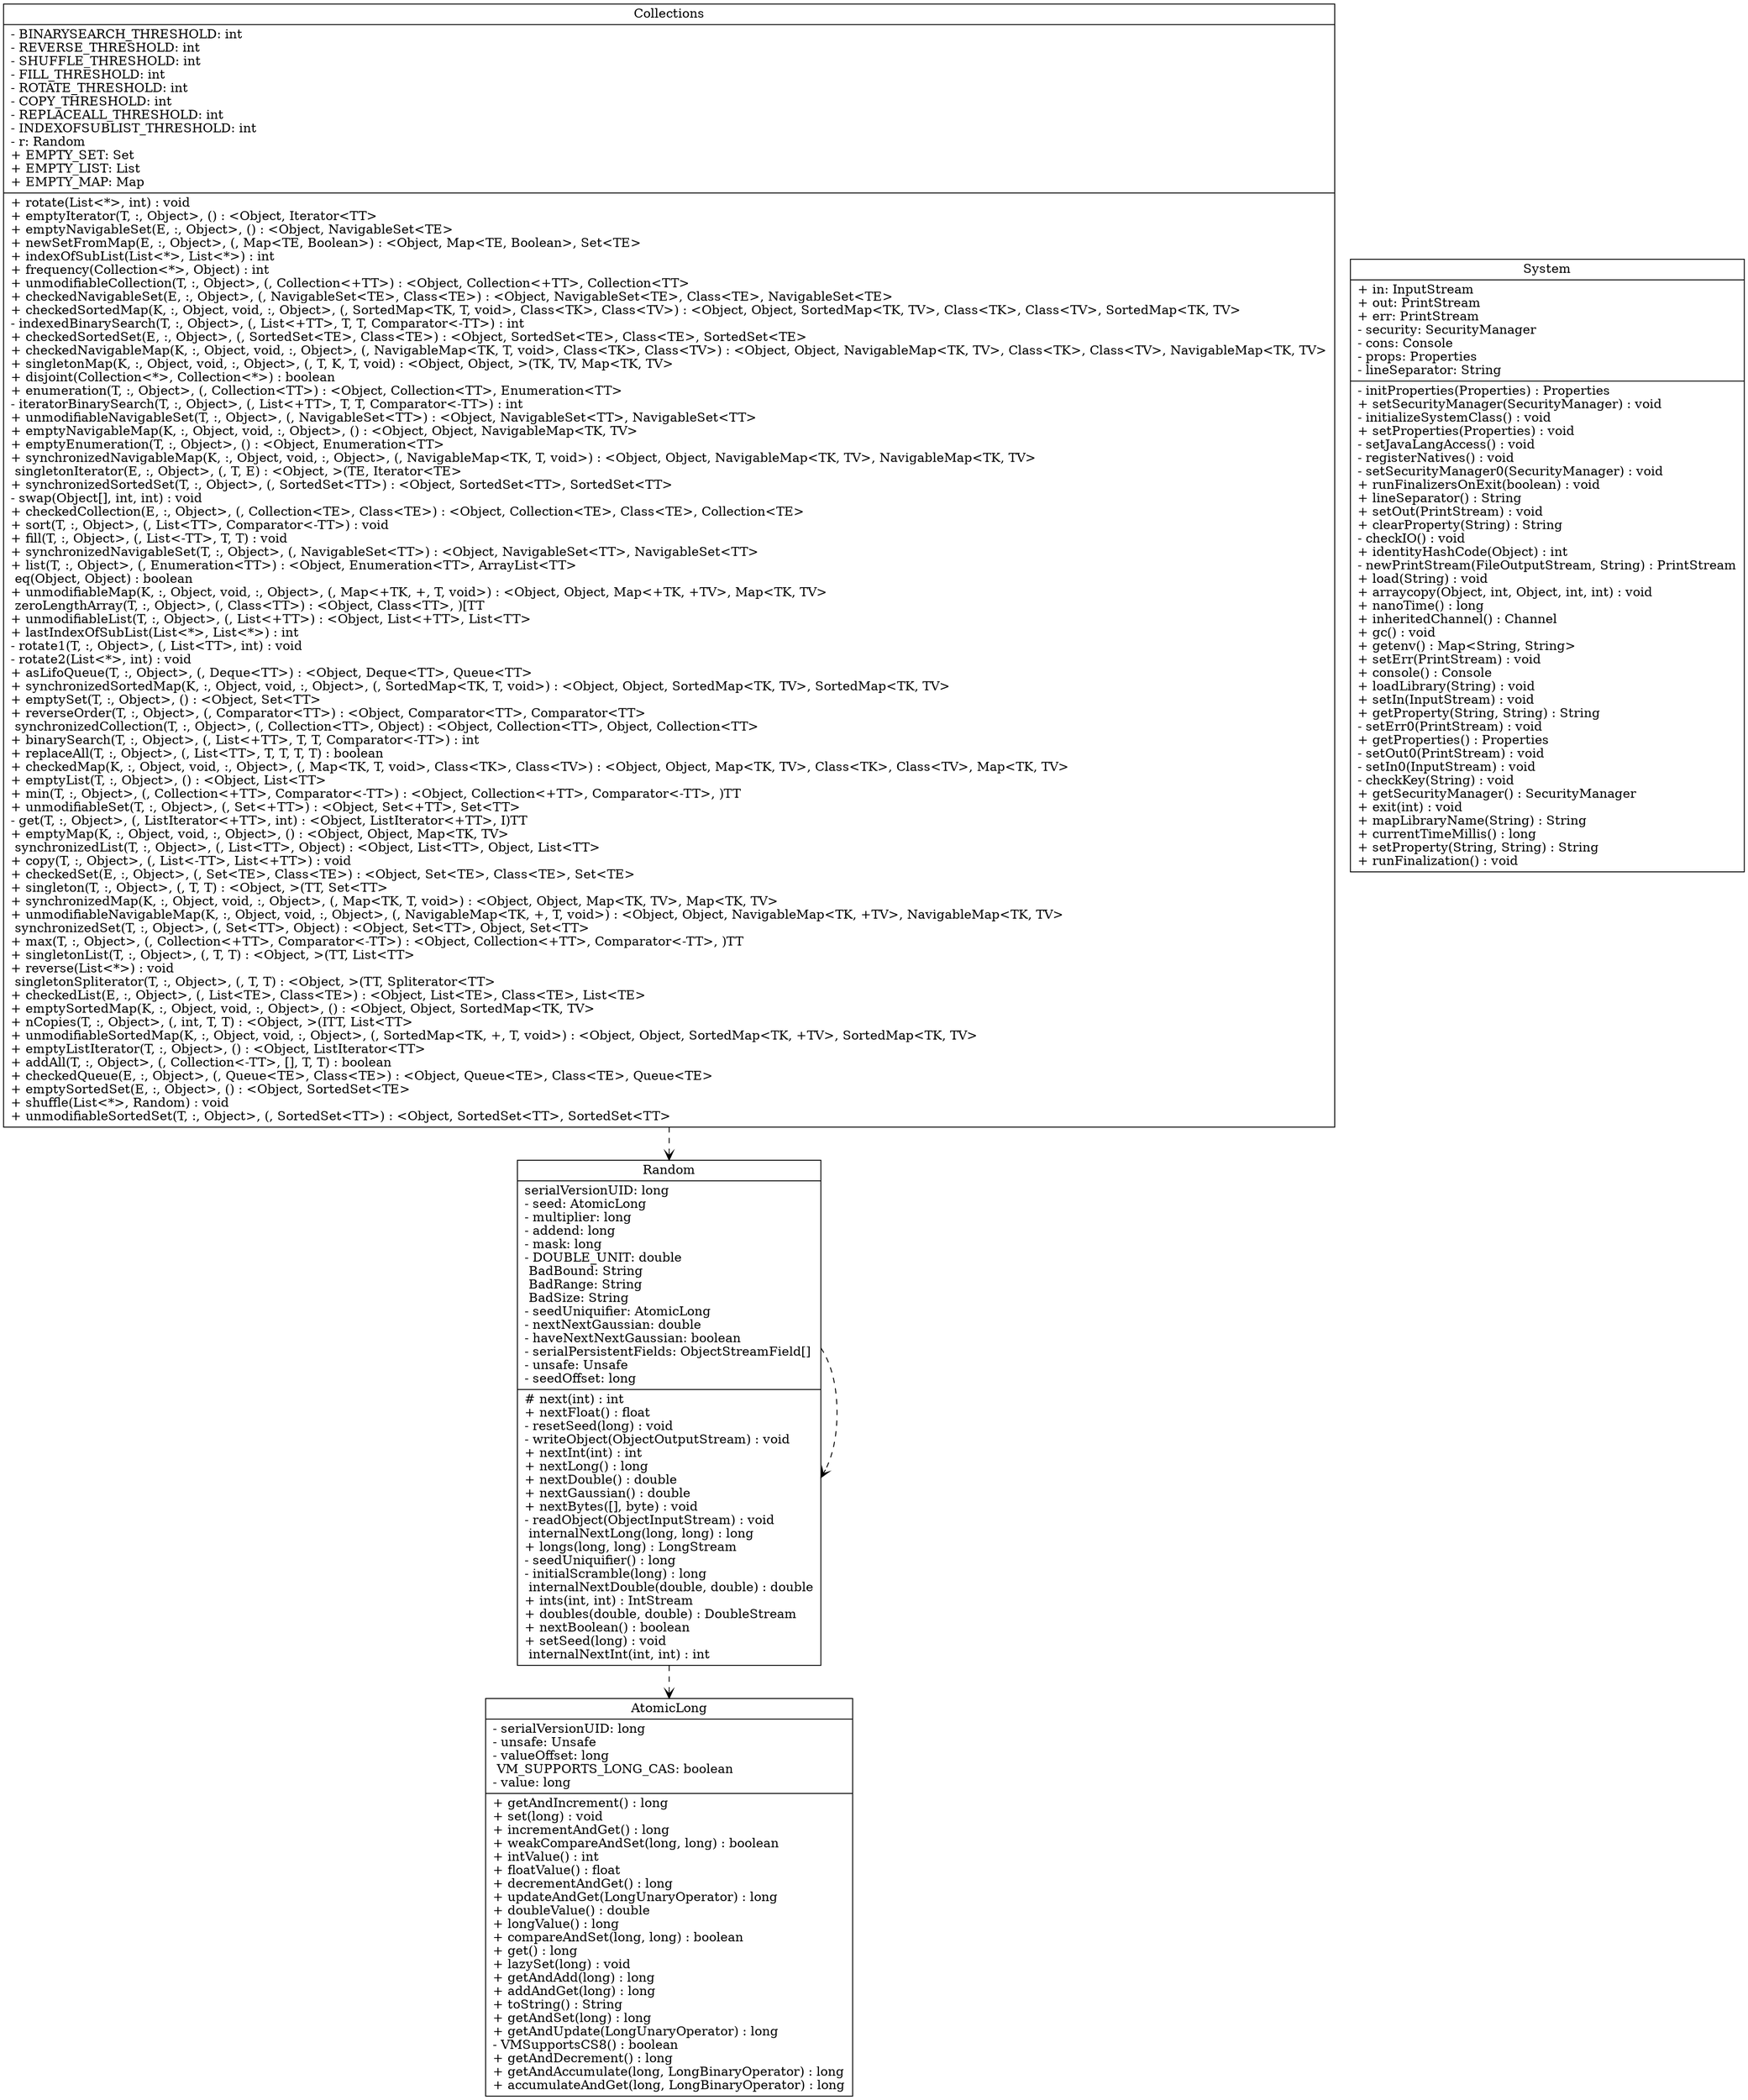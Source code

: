 digraph G{
	node [shape = "record"]
Collections [
	label = "{Collections|
	- BINARYSEARCH_THRESHOLD: int\l
	- REVERSE_THRESHOLD: int\l
	- SHUFFLE_THRESHOLD: int\l
	- FILL_THRESHOLD: int\l
	- ROTATE_THRESHOLD: int\l
	- COPY_THRESHOLD: int\l
	- REPLACEALL_THRESHOLD: int\l
	- INDEXOFSUBLIST_THRESHOLD: int\l
	- r: Random\l
	+ EMPTY_SET: Set\l
	+ EMPTY_LIST: List\l
	+ EMPTY_MAP: Map\l
	|
	+ rotate(List\<*\>, int) : void\l
	+ emptyIterator(T, :, Object\>, () : \<Object, Iterator\<TT\>\l
	+ emptyNavigableSet(E, :, Object\>, () : \<Object, NavigableSet\<TE\>\l
	+ newSetFromMap(E, :, Object\>, (, Map\<TE, Boolean\>) : \<Object, Map\<TE, Boolean\>, Set\<TE\>\l
	+ indexOfSubList(List\<*\>, List\<*\>) : int\l
	+ frequency(Collection\<*\>, Object) : int\l
	+ unmodifiableCollection(T, :, Object\>, (, Collection\<+TT\>) : \<Object, Collection\<+TT\>, Collection\<TT\>\l
	+ checkedNavigableSet(E, :, Object\>, (, NavigableSet\<TE\>, Class\<TE\>) : \<Object, NavigableSet\<TE\>, Class\<TE\>, NavigableSet\<TE\>\l
	+ checkedSortedMap(K, :, Object, void, :, Object\>, (, SortedMap\<TK, T, void\>, Class\<TK\>, Class\<TV\>) : \<Object, Object, SortedMap\<TK, TV\>, Class\<TK\>, Class\<TV\>, SortedMap\<TK, TV\>\l
	- indexedBinarySearch(T, :, Object\>, (, List\<+TT\>, T, T, Comparator\<-TT\>) : int\l
	+ checkedSortedSet(E, :, Object\>, (, SortedSet\<TE\>, Class\<TE\>) : \<Object, SortedSet\<TE\>, Class\<TE\>, SortedSet\<TE\>\l
	+ checkedNavigableMap(K, :, Object, void, :, Object\>, (, NavigableMap\<TK, T, void\>, Class\<TK\>, Class\<TV\>) : \<Object, Object, NavigableMap\<TK, TV\>, Class\<TK\>, Class\<TV\>, NavigableMap\<TK, TV\>\l
	+ singletonMap(K, :, Object, void, :, Object\>, (, T, K, T, void) : \<Object, Object, \>(TK, TV, Map\<TK, TV\>\l
	+ disjoint(Collection\<*\>, Collection\<*\>) : boolean\l
	+ enumeration(T, :, Object\>, (, Collection\<TT\>) : \<Object, Collection\<TT\>, Enumeration\<TT\>\l
	- iteratorBinarySearch(T, :, Object\>, (, List\<+TT\>, T, T, Comparator\<-TT\>) : int\l
	+ unmodifiableNavigableSet(T, :, Object\>, (, NavigableSet\<TT\>) : \<Object, NavigableSet\<TT\>, NavigableSet\<TT\>\l
	+ emptyNavigableMap(K, :, Object, void, :, Object\>, () : \<Object, Object, NavigableMap\<TK, TV\>\l
	+ emptyEnumeration(T, :, Object\>, () : \<Object, Enumeration\<TT\>\l
	+ synchronizedNavigableMap(K, :, Object, void, :, Object\>, (, NavigableMap\<TK, T, void\>) : \<Object, Object, NavigableMap\<TK, TV\>, NavigableMap\<TK, TV\>\l
	 singletonIterator(E, :, Object\>, (, T, E) : \<Object, \>(TE, Iterator\<TE\>\l
	+ synchronizedSortedSet(T, :, Object\>, (, SortedSet\<TT\>) : \<Object, SortedSet\<TT\>, SortedSet\<TT\>\l
	- swap(Object[], int, int) : void\l
	+ checkedCollection(E, :, Object\>, (, Collection\<TE\>, Class\<TE\>) : \<Object, Collection\<TE\>, Class\<TE\>, Collection\<TE\>\l
	+ sort(T, :, Object\>, (, List\<TT\>, Comparator\<-TT\>) : void\l
	+ fill(T, :, Object\>, (, List\<-TT\>, T, T) : void\l
	+ synchronizedNavigableSet(T, :, Object\>, (, NavigableSet\<TT\>) : \<Object, NavigableSet\<TT\>, NavigableSet\<TT\>\l
	+ list(T, :, Object\>, (, Enumeration\<TT\>) : \<Object, Enumeration\<TT\>, ArrayList\<TT\>\l
	 eq(Object, Object) : boolean\l
	+ unmodifiableMap(K, :, Object, void, :, Object\>, (, Map\<+TK, +, T, void\>) : \<Object, Object, Map\<+TK, +TV\>, Map\<TK, TV\>\l
	 zeroLengthArray(T, :, Object\>, (, Class\<TT\>) : \<Object, Class\<TT\>, )[TT\l
	+ unmodifiableList(T, :, Object\>, (, List\<+TT\>) : \<Object, List\<+TT\>, List\<TT\>\l
	+ lastIndexOfSubList(List\<*\>, List\<*\>) : int\l
	- rotate1(T, :, Object\>, (, List\<TT\>, int) : void\l
	- rotate2(List\<*\>, int) : void\l
	+ asLifoQueue(T, :, Object\>, (, Deque\<TT\>) : \<Object, Deque\<TT\>, Queue\<TT\>\l
	+ synchronizedSortedMap(K, :, Object, void, :, Object\>, (, SortedMap\<TK, T, void\>) : \<Object, Object, SortedMap\<TK, TV\>, SortedMap\<TK, TV\>\l
	+ emptySet(T, :, Object\>, () : \<Object, Set\<TT\>\l
	+ reverseOrder(T, :, Object\>, (, Comparator\<TT\>) : \<Object, Comparator\<TT\>, Comparator\<TT\>\l
	 synchronizedCollection(T, :, Object\>, (, Collection\<TT\>, Object) : \<Object, Collection\<TT\>, Object, Collection\<TT\>\l
	+ binarySearch(T, :, Object\>, (, List\<+TT\>, T, T, Comparator\<-TT\>) : int\l
	+ replaceAll(T, :, Object\>, (, List\<TT\>, T, T, T, T) : boolean\l
	+ checkedMap(K, :, Object, void, :, Object\>, (, Map\<TK, T, void\>, Class\<TK\>, Class\<TV\>) : \<Object, Object, Map\<TK, TV\>, Class\<TK\>, Class\<TV\>, Map\<TK, TV\>\l
	+ emptyList(T, :, Object\>, () : \<Object, List\<TT\>\l
	+ min(T, :, Object\>, (, Collection\<+TT\>, Comparator\<-TT\>) : \<Object, Collection\<+TT\>, Comparator\<-TT\>, )TT\l
	+ unmodifiableSet(T, :, Object\>, (, Set\<+TT\>) : \<Object, Set\<+TT\>, Set\<TT\>\l
	- get(T, :, Object\>, (, ListIterator\<+TT\>, int) : \<Object, ListIterator\<+TT\>, I)TT\l
	+ emptyMap(K, :, Object, void, :, Object\>, () : \<Object, Object, Map\<TK, TV\>\l
	 synchronizedList(T, :, Object\>, (, List\<TT\>, Object) : \<Object, List\<TT\>, Object, List\<TT\>\l
	+ copy(T, :, Object\>, (, List\<-TT\>, List\<+TT\>) : void\l
	+ checkedSet(E, :, Object\>, (, Set\<TE\>, Class\<TE\>) : \<Object, Set\<TE\>, Class\<TE\>, Set\<TE\>\l
	+ singleton(T, :, Object\>, (, T, T) : \<Object, \>(TT, Set\<TT\>\l
	+ synchronizedMap(K, :, Object, void, :, Object\>, (, Map\<TK, T, void\>) : \<Object, Object, Map\<TK, TV\>, Map\<TK, TV\>\l
	+ unmodifiableNavigableMap(K, :, Object, void, :, Object\>, (, NavigableMap\<TK, +, T, void\>) : \<Object, Object, NavigableMap\<TK, +TV\>, NavigableMap\<TK, TV\>\l
	 synchronizedSet(T, :, Object\>, (, Set\<TT\>, Object) : \<Object, Set\<TT\>, Object, Set\<TT\>\l
	+ max(T, :, Object\>, (, Collection\<+TT\>, Comparator\<-TT\>) : \<Object, Collection\<+TT\>, Comparator\<-TT\>, )TT\l
	+ singletonList(T, :, Object\>, (, T, T) : \<Object, \>(TT, List\<TT\>\l
	+ reverse(List\<*\>) : void\l
	 singletonSpliterator(T, :, Object\>, (, T, T) : \<Object, \>(TT, Spliterator\<TT\>\l
	+ checkedList(E, :, Object\>, (, List\<TE\>, Class\<TE\>) : \<Object, List\<TE\>, Class\<TE\>, List\<TE\>\l
	+ emptySortedMap(K, :, Object, void, :, Object\>, () : \<Object, Object, SortedMap\<TK, TV\>\l
	+ nCopies(T, :, Object\>, (, int, T, T) : \<Object, \>(ITT, List\<TT\>\l
	+ unmodifiableSortedMap(K, :, Object, void, :, Object\>, (, SortedMap\<TK, +, T, void\>) : \<Object, Object, SortedMap\<TK, +TV\>, SortedMap\<TK, TV\>\l
	+ emptyListIterator(T, :, Object\>, () : \<Object, ListIterator\<TT\>\l
	+ addAll(T, :, Object\>, (, Collection\<-TT\>, [], T, T) : boolean\l
	+ checkedQueue(E, :, Object\>, (, Queue\<TE\>, Class\<TE\>) : \<Object, Queue\<TE\>, Class\<TE\>, Queue\<TE\>\l
	+ emptySortedSet(E, :, Object\>, () : \<Object, SortedSet\<TE\>\l
	+ shuffle(List\<*\>, Random) : void\l
	+ unmodifiableSortedSet(T, :, Object\>, (, SortedSet\<TT\>) : \<Object, SortedSet\<TT\>, SortedSet\<TT\>\l
	}"
	]
AtomicLong [
	label = "{AtomicLong|
	- serialVersionUID: long\l
	- unsafe: Unsafe\l
	- valueOffset: long\l
	 VM_SUPPORTS_LONG_CAS: boolean\l
	- value: long\l
	|
	+ getAndIncrement() : long\l
	+ set(long) : void\l
	+ incrementAndGet() : long\l
	+ weakCompareAndSet(long, long) : boolean\l
	+ intValue() : int\l
	+ floatValue() : float\l
	+ decrementAndGet() : long\l
	+ updateAndGet(LongUnaryOperator) : long\l
	+ doubleValue() : double\l
	+ longValue() : long\l
	+ compareAndSet(long, long) : boolean\l
	+ get() : long\l
	+ lazySet(long) : void\l
	+ getAndAdd(long) : long\l
	+ addAndGet(long) : long\l
	+ toString() : String\l
	+ getAndSet(long) : long\l
	+ getAndUpdate(LongUnaryOperator) : long\l
	- VMSupportsCS8() : boolean\l
	+ getAndDecrement() : long\l
	+ getAndAccumulate(long, LongBinaryOperator) : long\l
	+ accumulateAndGet(long, LongBinaryOperator) : long\l
	}"
	]
System [
	label = "{System|
	+ in: InputStream\l
	+ out: PrintStream\l
	+ err: PrintStream\l
	- security: SecurityManager\l
	- cons: Console\l
	- props: Properties\l
	- lineSeparator: String\l
	|
	- initProperties(Properties) : Properties\l
	+ setSecurityManager(SecurityManager) : void\l
	- initializeSystemClass() : void\l
	+ setProperties(Properties) : void\l
	- setJavaLangAccess() : void\l
	- registerNatives() : void\l
	- setSecurityManager0(SecurityManager) : void\l
	+ runFinalizersOnExit(boolean) : void\l
	+ lineSeparator() : String\l
	+ setOut(PrintStream) : void\l
	+ clearProperty(String) : String\l
	- checkIO() : void\l
	+ identityHashCode(Object) : int\l
	- newPrintStream(FileOutputStream, String) : PrintStream\l
	+ load(String) : void\l
	+ arraycopy(Object, int, Object, int, int) : void\l
	+ nanoTime() : long\l
	+ inheritedChannel() : Channel\l
	+ gc() : void\l
	+ getenv() : Map\<String, String\>\l
	+ setErr(PrintStream) : void\l
	+ console() : Console\l
	+ loadLibrary(String) : void\l
	+ setIn(InputStream) : void\l
	+ getProperty(String, String) : String\l
	- setErr0(PrintStream) : void\l
	+ getProperties() : Properties\l
	- setOut0(PrintStream) : void\l
	- setIn0(InputStream) : void\l
	- checkKey(String) : void\l
	+ getSecurityManager() : SecurityManager\l
	+ exit(int) : void\l
	+ mapLibraryName(String) : String\l
	+ currentTimeMillis() : long\l
	+ setProperty(String, String) : String\l
	+ runFinalization() : void\l
	}"
	]
Random [
	label = "{Random|
	 serialVersionUID: long\l
	- seed: AtomicLong\l
	- multiplier: long\l
	- addend: long\l
	- mask: long\l
	- DOUBLE_UNIT: double\l
	 BadBound: String\l
	 BadRange: String\l
	 BadSize: String\l
	- seedUniquifier: AtomicLong\l
	- nextNextGaussian: double\l
	- haveNextNextGaussian: boolean\l
	- serialPersistentFields: ObjectStreamField[]\l
	- unsafe: Unsafe\l
	- seedOffset: long\l
	|
	# next(int) : int\l
	+ nextFloat() : float\l
	- resetSeed(long) : void\l
	- writeObject(ObjectOutputStream) : void\l
	+ nextInt(int) : int\l
	+ nextLong() : long\l
	+ nextDouble() : double\l
	+ nextGaussian() : double\l
	+ nextBytes([], byte) : void\l
	- readObject(ObjectInputStream) : void\l
	 internalNextLong(long, long) : long\l
	+ longs(long, long) : LongStream\l
	- seedUniquifier() : long\l
	- initialScramble(long) : long\l
	 internalNextDouble(double, double) : double\l
	+ ints(int, int) : IntStream\l
	+ doubles(double, double) : DoubleStream\l
	+ nextBoolean() : boolean\l
	+ setSeed(long) : void\l
	 internalNextInt(int, int) : int\l
	}"
	]
	edge [style = "dashed"] [arrowhead = "open"]
	Collections->Random
	edge [style = "dashed"] [arrowhead = "open"]
	Random->AtomicLong
	edge [style = "dashed"] [arrowhead = "open"]
	Random->Random
}